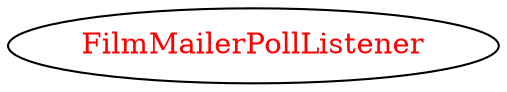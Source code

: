 digraph dependencyGraph {
 concentrate=true;
 ranksep="2.0";
 rankdir="LR"; 
 splines="ortho";
"FilmMailerPollListener" [fontcolor="red"];
}